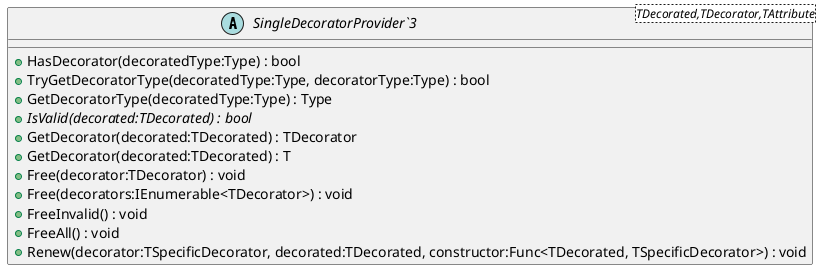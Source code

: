 @startuml
abstract class "SingleDecoratorProvider`3"<TDecorated,TDecorator,TAttribute> {
    + HasDecorator(decoratedType:Type) : bool
    + TryGetDecoratorType(decoratedType:Type, decoratorType:Type) : bool
    + GetDecoratorType(decoratedType:Type) : Type
    + {abstract} IsValid(decorated:TDecorated) : bool
    + GetDecorator(decorated:TDecorated) : TDecorator
    + GetDecorator(decorated:TDecorated) : T
    + Free(decorator:TDecorator) : void
    + Free(decorators:IEnumerable<TDecorator>) : void
    + FreeInvalid() : void
    + FreeAll() : void
    + Renew(decorator:TSpecificDecorator, decorated:TDecorated, constructor:Func<TDecorated, TSpecificDecorator>) : void
}
@enduml
